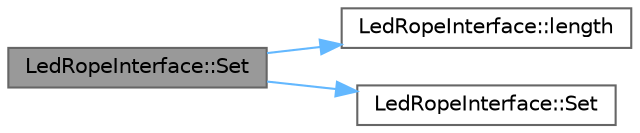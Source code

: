 digraph "LedRopeInterface::Set"
{
 // LATEX_PDF_SIZE
  bgcolor="transparent";
  edge [fontname=Helvetica,fontsize=10,labelfontname=Helvetica,labelfontsize=10];
  node [fontname=Helvetica,fontsize=10,shape=box,height=0.2,width=0.4];
  rankdir="LR";
  Node1 [id="Node000001",label="LedRopeInterface::Set",height=0.2,width=0.4,color="gray40", fillcolor="grey60", style="filled", fontcolor="black",tooltip=" "];
  Node1 -> Node2 [id="edge1_Node000001_Node000002",color="steelblue1",style="solid",tooltip=" "];
  Node2 [id="Node000002",label="LedRopeInterface::length",height=0.2,width=0.4,color="grey40", fillcolor="white", style="filled",URL="$d2/d84/class_led_rope_interface.html#ade0c78b4202c6ddf18c7eccc01a6c853",tooltip=" "];
  Node1 -> Node3 [id="edge2_Node000001_Node000003",color="steelblue1",style="solid",tooltip=" "];
  Node3 [id="Node000003",label="LedRopeInterface::Set",height=0.2,width=0.4,color="grey40", fillcolor="white", style="filled",URL="$d2/d84/class_led_rope_interface.html#a6dec1c17848d00d0611cf82a75868c39",tooltip=" "];
}
